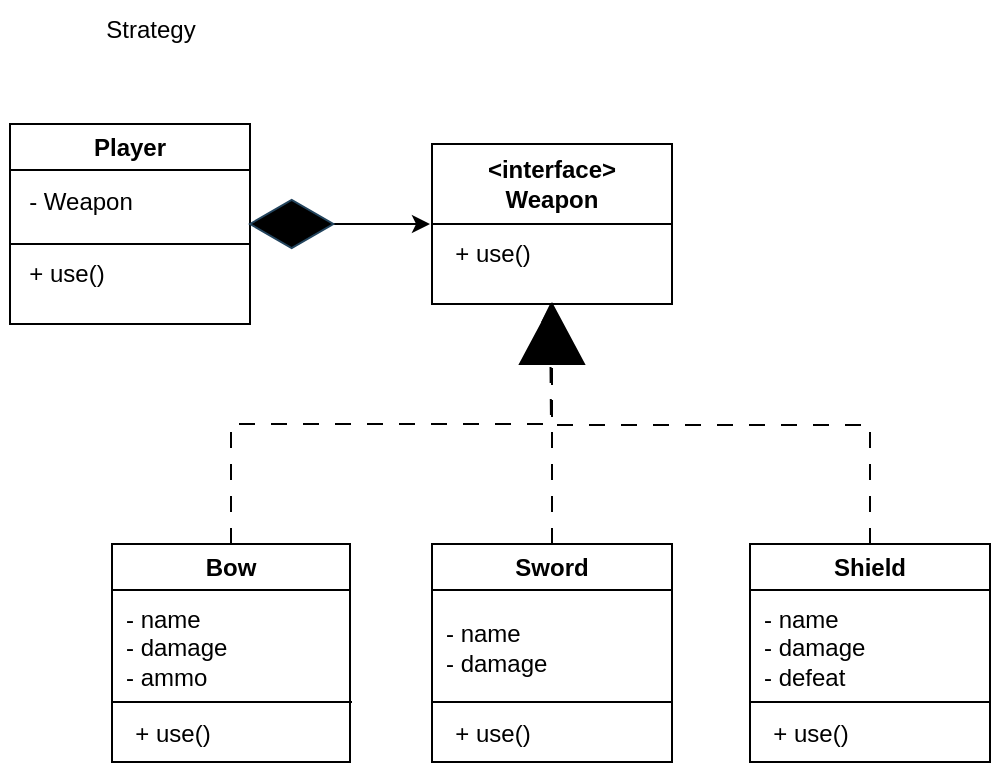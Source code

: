 <mxfile version="24.2.0" type="github">
  <diagram name="Page-1" id="qmBhagxwy8o-sB2pswnc">
    <mxGraphModel dx="760" dy="440" grid="1" gridSize="10" guides="1" tooltips="1" connect="1" arrows="1" fold="1" page="1" pageScale="1" pageWidth="850" pageHeight="1100" math="0" shadow="0">
      <root>
        <mxCell id="0" />
        <mxCell id="1" parent="0" />
        <mxCell id="mYcPW0X5ZhqT0lR6azvl-80" style="rounded=0;orthogonalLoop=1;jettySize=auto;html=1;edgeStyle=orthogonalEdgeStyle;endArrow=classic;endFill=1;" parent="1" source="mYcPW0X5ZhqT0lR6azvl-52" edge="1">
          <mxGeometry relative="1" as="geometry">
            <mxPoint x="280" y="120" as="targetPoint" />
          </mxGeometry>
        </mxCell>
        <mxCell id="mYcPW0X5ZhqT0lR6azvl-52" value="Player" style="swimlane;whiteSpace=wrap;html=1;" parent="1" vertex="1">
          <mxGeometry x="70" y="70" width="120" height="100" as="geometry">
            <mxRectangle x="70" y="70" width="70" height="30" as="alternateBounds" />
          </mxGeometry>
        </mxCell>
        <mxCell id="mYcPW0X5ZhqT0lR6azvl-53" value="- Weapon" style="text;html=1;align=center;verticalAlign=middle;resizable=0;points=[];autosize=1;strokeColor=none;fillColor=none;" parent="mYcPW0X5ZhqT0lR6azvl-52" vertex="1">
          <mxGeometry x="-5" y="24" width="80" height="30" as="geometry" />
        </mxCell>
        <mxCell id="mYcPW0X5ZhqT0lR6azvl-55" value="+ use()" style="text;html=1;align=center;verticalAlign=middle;resizable=0;points=[];autosize=1;strokeColor=none;fillColor=none;" parent="mYcPW0X5ZhqT0lR6azvl-52" vertex="1">
          <mxGeometry x="-2" y="60" width="60" height="30" as="geometry" />
        </mxCell>
        <mxCell id="mYcPW0X5ZhqT0lR6azvl-54" value="" style="endArrow=none;html=1;rounded=0;" parent="1" edge="1">
          <mxGeometry width="50" height="50" relative="1" as="geometry">
            <mxPoint x="70" y="130" as="sourcePoint" />
            <mxPoint x="190" y="130" as="targetPoint" />
          </mxGeometry>
        </mxCell>
        <mxCell id="mYcPW0X5ZhqT0lR6azvl-56" value="&lt;div&gt;&amp;lt;interface&amp;gt;&lt;/div&gt;&lt;div&gt;Weapon&lt;br&gt;&lt;/div&gt;" style="swimlane;whiteSpace=wrap;html=1;startSize=40;" parent="1" vertex="1">
          <mxGeometry x="281" y="80" width="120" height="80" as="geometry" />
        </mxCell>
        <mxCell id="mYcPW0X5ZhqT0lR6azvl-57" value="+ use()" style="text;html=1;align=center;verticalAlign=middle;resizable=0;points=[];autosize=1;strokeColor=none;fillColor=none;" parent="mYcPW0X5ZhqT0lR6azvl-56" vertex="1">
          <mxGeometry y="40" width="60" height="30" as="geometry" />
        </mxCell>
        <mxCell id="mYcPW0X5ZhqT0lR6azvl-76" style="edgeStyle=orthogonalEdgeStyle;rounded=0;orthogonalLoop=1;jettySize=auto;html=1;exitX=0.5;exitY=0;exitDx=0;exitDy=0;entryX=0.5;entryY=1;entryDx=0;entryDy=0;dashed=1;dashPattern=8 8;" parent="1" source="mYcPW0X5ZhqT0lR6azvl-63" target="mYcPW0X5ZhqT0lR6azvl-56" edge="1">
          <mxGeometry relative="1" as="geometry" />
        </mxCell>
        <mxCell id="mYcPW0X5ZhqT0lR6azvl-63" value="Bow" style="swimlane;whiteSpace=wrap;html=1;" parent="1" vertex="1">
          <mxGeometry x="121" y="280" width="119" height="109" as="geometry" />
        </mxCell>
        <mxCell id="mYcPW0X5ZhqT0lR6azvl-64" value="&lt;div align=&quot;left&quot;&gt;- name&lt;/div&gt;&lt;div align=&quot;left&quot;&gt;- damage&lt;/div&gt;&lt;div align=&quot;left&quot;&gt;- ammo&lt;br&gt;&lt;/div&gt;" style="text;html=1;align=left;verticalAlign=middle;resizable=0;points=[];autosize=1;strokeColor=none;fillColor=none;" parent="mYcPW0X5ZhqT0lR6azvl-63" vertex="1">
          <mxGeometry x="5" y="22" width="70" height="60" as="geometry" />
        </mxCell>
        <mxCell id="mYcPW0X5ZhqT0lR6azvl-65" value="+ use()" style="text;html=1;align=center;verticalAlign=middle;resizable=0;points=[];autosize=1;strokeColor=none;fillColor=none;" parent="mYcPW0X5ZhqT0lR6azvl-63" vertex="1">
          <mxGeometry y="80" width="60" height="30" as="geometry" />
        </mxCell>
        <mxCell id="mYcPW0X5ZhqT0lR6azvl-66" value="" style="endArrow=none;html=1;rounded=0;" parent="1" edge="1">
          <mxGeometry width="50" height="50" relative="1" as="geometry">
            <mxPoint x="121" y="359" as="sourcePoint" />
            <mxPoint x="241" y="359" as="targetPoint" />
          </mxGeometry>
        </mxCell>
        <mxCell id="mYcPW0X5ZhqT0lR6azvl-77" style="edgeStyle=orthogonalEdgeStyle;rounded=0;orthogonalLoop=1;jettySize=auto;html=1;exitX=0.5;exitY=0;exitDx=0;exitDy=0;entryX=0.5;entryY=1;entryDx=0;entryDy=0;dashed=1;dashPattern=8 8;" parent="1" source="mYcPW0X5ZhqT0lR6azvl-67" target="mYcPW0X5ZhqT0lR6azvl-56" edge="1">
          <mxGeometry relative="1" as="geometry" />
        </mxCell>
        <mxCell id="mYcPW0X5ZhqT0lR6azvl-67" value="Sword" style="swimlane;whiteSpace=wrap;html=1;" parent="1" vertex="1">
          <mxGeometry x="281" y="280" width="120" height="109" as="geometry" />
        </mxCell>
        <mxCell id="mYcPW0X5ZhqT0lR6azvl-68" value="&lt;div align=&quot;left&quot;&gt;- name&lt;/div&gt;&lt;div align=&quot;left&quot;&gt;- damage&lt;/div&gt;" style="text;html=1;align=left;verticalAlign=middle;resizable=0;points=[];autosize=1;strokeColor=none;fillColor=none;" parent="mYcPW0X5ZhqT0lR6azvl-67" vertex="1">
          <mxGeometry x="5" y="32" width="70" height="40" as="geometry" />
        </mxCell>
        <mxCell id="mYcPW0X5ZhqT0lR6azvl-69" value="+ use()" style="text;html=1;align=center;verticalAlign=middle;resizable=0;points=[];autosize=1;strokeColor=none;fillColor=none;" parent="mYcPW0X5ZhqT0lR6azvl-67" vertex="1">
          <mxGeometry y="80" width="60" height="30" as="geometry" />
        </mxCell>
        <mxCell id="mYcPW0X5ZhqT0lR6azvl-70" value="" style="endArrow=none;html=1;rounded=0;" parent="1" edge="1">
          <mxGeometry width="50" height="50" relative="1" as="geometry">
            <mxPoint x="281" y="359" as="sourcePoint" />
            <mxPoint x="401" y="359" as="targetPoint" />
          </mxGeometry>
        </mxCell>
        <mxCell id="mYcPW0X5ZhqT0lR6azvl-79" style="edgeStyle=orthogonalEdgeStyle;rounded=0;orthogonalLoop=1;jettySize=auto;html=1;exitX=0.5;exitY=0;exitDx=0;exitDy=0;dashed=1;dashPattern=8 8;" parent="1" source="mYcPW0X5ZhqT0lR6azvl-71" edge="1">
          <mxGeometry relative="1" as="geometry">
            <mxPoint x="340" y="160" as="targetPoint" />
          </mxGeometry>
        </mxCell>
        <mxCell id="mYcPW0X5ZhqT0lR6azvl-71" value="Shield" style="swimlane;whiteSpace=wrap;html=1;" parent="1" vertex="1">
          <mxGeometry x="440" y="280" width="120" height="109" as="geometry" />
        </mxCell>
        <mxCell id="mYcPW0X5ZhqT0lR6azvl-72" value="&lt;div align=&quot;left&quot;&gt;- name&lt;/div&gt;&lt;div align=&quot;left&quot;&gt;- damage&lt;/div&gt;&lt;div&gt;- defeat&lt;br&gt;&lt;/div&gt;" style="text;html=1;align=left;verticalAlign=middle;resizable=0;points=[];autosize=1;strokeColor=none;fillColor=none;" parent="mYcPW0X5ZhqT0lR6azvl-71" vertex="1">
          <mxGeometry x="5" y="22" width="70" height="60" as="geometry" />
        </mxCell>
        <mxCell id="mYcPW0X5ZhqT0lR6azvl-73" value="+ use()" style="text;html=1;align=center;verticalAlign=middle;resizable=0;points=[];autosize=1;strokeColor=none;fillColor=none;" parent="mYcPW0X5ZhqT0lR6azvl-71" vertex="1">
          <mxGeometry y="80" width="60" height="30" as="geometry" />
        </mxCell>
        <mxCell id="mYcPW0X5ZhqT0lR6azvl-74" value="" style="endArrow=none;html=1;rounded=0;" parent="1" edge="1">
          <mxGeometry width="50" height="50" relative="1" as="geometry">
            <mxPoint x="440" y="359" as="sourcePoint" />
            <mxPoint x="560" y="359" as="targetPoint" />
          </mxGeometry>
        </mxCell>
        <mxCell id="mYcPW0X5ZhqT0lR6azvl-82" value="Strategy" style="text;html=1;align=center;verticalAlign=middle;resizable=0;points=[];autosize=1;strokeColor=none;fillColor=none;" parent="1" vertex="1">
          <mxGeometry x="105" y="8" width="70" height="30" as="geometry" />
        </mxCell>
        <mxCell id="mkSkwuGq9V4HWhdQSe2g-2" value="" style="shape=mxgraph.arrows2.wedgeArrow;html=1;bendable=0;startWidth=16;fillColor=strokeColor;defaultFillColor=invert;defaultGradientColor=invert;rounded=0;entryX=0.5;entryY=1;entryDx=0;entryDy=0;" parent="1" target="mYcPW0X5ZhqT0lR6azvl-56" edge="1">
          <mxGeometry width="100" height="100" relative="1" as="geometry">
            <mxPoint x="341" y="190" as="sourcePoint" />
            <mxPoint x="460" y="160" as="targetPoint" />
          </mxGeometry>
        </mxCell>
        <mxCell id="mkSkwuGq9V4HWhdQSe2g-4" value="" style="html=1;whiteSpace=wrap;aspect=fixed;shape=isoRectangle;fillColor=#000000;strokeColor=#23445d;" parent="1" vertex="1">
          <mxGeometry x="190" y="107.5" width="41.67" height="25" as="geometry" />
        </mxCell>
      </root>
    </mxGraphModel>
  </diagram>
</mxfile>
